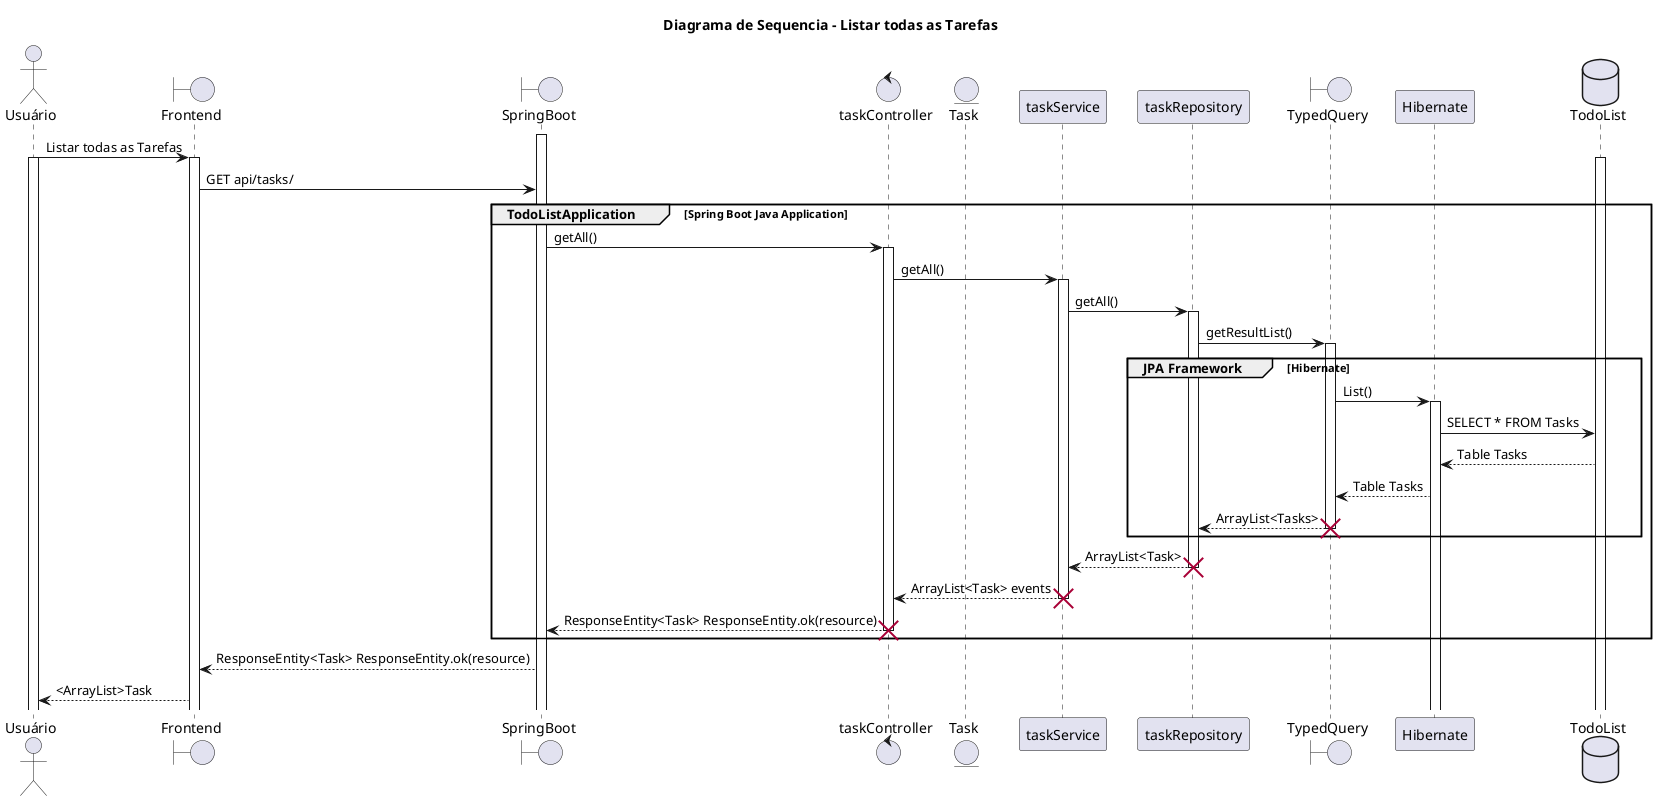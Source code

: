 @startuml
title Diagrama de Sequencia - Listar todas as Tarefas
actor Usuário
Boundary Frontend
Boundary SpringBoot
Control taskController
Entity Task
Participant taskService
Participant taskRepository
Boundary TypedQuery
Participant Hibernate
Database TodoList
activate SpringBoot
Usuário -> Frontend: Listar todas as Tarefas
activate Usuário
activate Frontend
activate TodoList
Frontend -> SpringBoot: GET api/tasks/
group TodoListApplication [Spring Boot Java Application]
SpringBoot -> taskController: getAll()
activate taskController
taskController -> taskService: getAll()
activate taskService
taskService -> taskRepository: getAll()
activate taskRepository
taskRepository -> TypedQuery: getResultList()
group JPA Framework[Hibernate]
Activate TypedQuery
TypedQuery -> Hibernate: List()
Activate Hibernate
Hibernate -> TodoList: SELECT * FROM Tasks
TodoList --> Hibernate: Table Tasks
Hibernate --> TypedQuery: Table Tasks
TypedQuery --> taskRepository: ArrayList<Tasks>
destroy TypedQuery
end
taskRepository --> taskService: ArrayList<Task>
destroy taskRepository
taskService --> taskController: ArrayList<Task> events
destroy taskService
taskController --> SpringBoot: ResponseEntity<Task> ResponseEntity.ok(resource)
destroy taskController
end
SpringBoot --> Frontend : ResponseEntity<Task> ResponseEntity.ok(resource)
Frontend --> Usuário: <ArrayList>Task
@enduml
Diagrama gerado pelo código acima